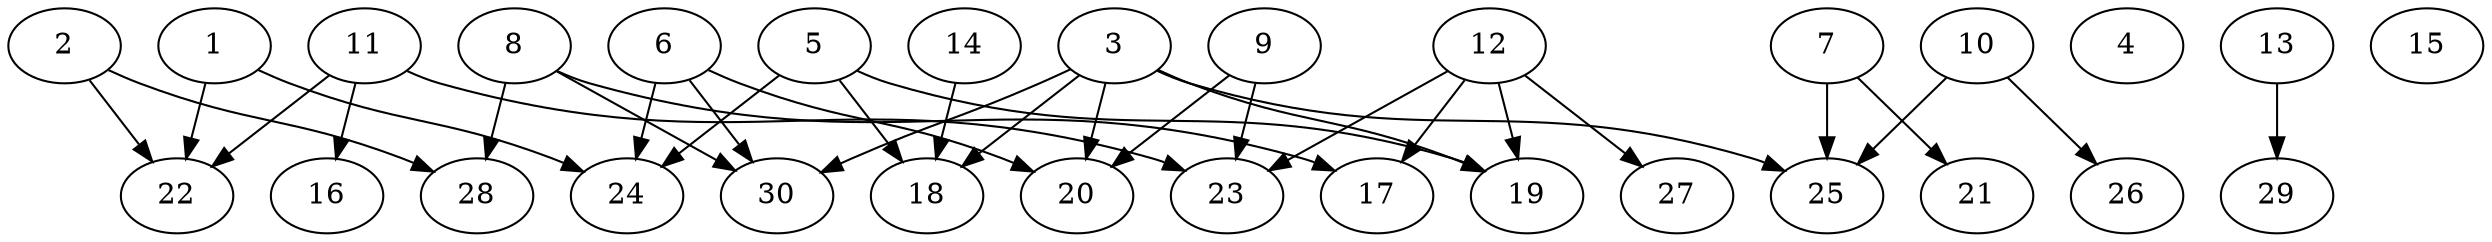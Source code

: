 // DAG automatically generated by daggen at Wed Apr 12 12:21:18 2017
// ./daggen --dot -n 30 --jump=1 --fat=0.8 --regularity=0.2 --density=0.2 
digraph G {
  1 [size="231928233984", alpha="0.09"]
  1 -> 22 [size ="301989888"]
  1 -> 24 [size ="301989888"]
  2 [size="782757789696", alpha="0.14"]
  2 -> 22 [size ="679477248"]
  2 -> 28 [size ="679477248"]
  3 [size="68719476736", alpha="0.19"]
  3 -> 18 [size ="134217728"]
  3 -> 19 [size ="134217728"]
  3 -> 20 [size ="134217728"]
  3 -> 25 [size ="134217728"]
  3 -> 30 [size ="134217728"]
  4 [size="28597259234", alpha="0.09"]
  5 [size="98402676564", alpha="0.12"]
  5 -> 18 [size ="134217728"]
  5 -> 19 [size ="134217728"]
  5 -> 24 [size ="134217728"]
  6 [size="1073741824000", alpha="0.05"]
  6 -> 20 [size ="838860800"]
  6 -> 24 [size ="838860800"]
  6 -> 30 [size ="838860800"]
  7 [size="1073741824000", alpha="0.12"]
  7 -> 21 [size ="838860800"]
  7 -> 25 [size ="838860800"]
  8 [size="1073741824000", alpha="0.08"]
  8 -> 17 [size ="838860800"]
  8 -> 28 [size ="838860800"]
  8 -> 30 [size ="838860800"]
  9 [size="4379450165", alpha="0.20"]
  9 -> 20 [size ="75497472"]
  9 -> 23 [size ="75497472"]
  10 [size="83806065349", alpha="0.14"]
  10 -> 25 [size ="301989888"]
  10 -> 26 [size ="301989888"]
  11 [size="8589934592", alpha="0.03"]
  11 -> 16 [size ="33554432"]
  11 -> 22 [size ="33554432"]
  11 -> 23 [size ="33554432"]
  12 [size="107930761961", alpha="0.09"]
  12 -> 17 [size ="75497472"]
  12 -> 19 [size ="75497472"]
  12 -> 23 [size ="75497472"]
  12 -> 27 [size ="75497472"]
  13 [size="204672009337", alpha="0.06"]
  13 -> 29 [size ="209715200"]
  14 [size="3114348566", alpha="0.02"]
  14 -> 18 [size ="75497472"]
  15 [size="500518805344", alpha="0.11"]
  16 [size="185644000773", alpha="0.12"]
  17 [size="28991029248", alpha="0.13"]
  18 [size="1073741824000", alpha="0.19"]
  19 [size="782757789696", alpha="0.19"]
  20 [size="39555484112", alpha="0.06"]
  21 [size="102477622656", alpha="0.09"]
  22 [size="465775290", alpha="0.13"]
  23 [size="782757789696", alpha="0.05"]
  24 [size="231928233984", alpha="0.14"]
  25 [size="1148836012", alpha="0.19"]
  26 [size="549755813888", alpha="0.11"]
  27 [size="880239923940", alpha="0.13"]
  28 [size="31885793580", alpha="0.19"]
  29 [size="196091768362", alpha="0.07"]
  30 [size="24398089282", alpha="0.09"]
}

